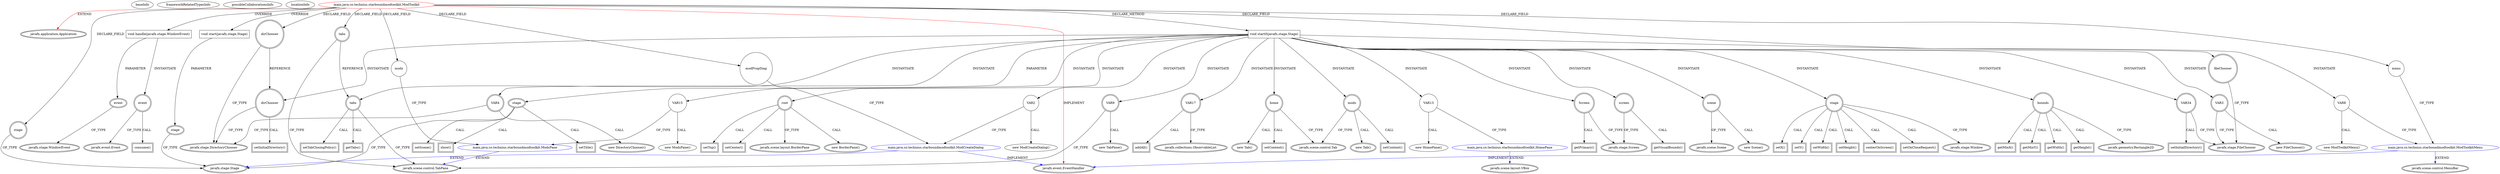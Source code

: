 digraph {
baseInfo[graphId=1421,category="extension_graph",isAnonymous=false,possibleRelation=true]
frameworkRelatedTypesInfo[0="javafx.application.Application",1="javafx.event.EventHandler"]
possibleCollaborationsInfo[0="1421~CLIENT_METHOD_DECLARATION-INSTANTIATION-FIELD_DECLARATION-~javafx.application.Application javafx.event.EventHandler ~javafx.scene.control.MenuBar javafx.event.EventHandler ~false~false",1="1421~CLIENT_METHOD_DECLARATION-INSTANTIATION-FIELD_DECLARATION-~javafx.application.Application javafx.event.EventHandler ~javafx.scene.control.TabPane ~false~false",2="1421~CLIENT_METHOD_DECLARATION-INSTANTIATION-~javafx.application.Application javafx.event.EventHandler ~javafx.scene.layout.VBox ~false~false",3="1421~CLIENT_METHOD_DECLARATION-INSTANTIATION-FIELD_DECLARATION-~javafx.application.Application javafx.event.EventHandler ~javafx.stage.Stage javafx.event.EventHandler ~false~false"]
locationInfo[projectName="Technius-Starbound-Mod-Toolkit",filePath="/Technius-Starbound-Mod-Toolkit/Starbound-Mod-Toolkit-master/src/main/java/co/technius/starboundmodtoolkit/ModToolkit.java",contextSignature="ModToolkit",graphId="1421"]
0[label="main.java.co.technius.starboundmodtoolkit.ModToolkit",vertexType="ROOT_CLIENT_CLASS_DECLARATION",isFrameworkType=false,color=red]
1[label="javafx.application.Application",vertexType="FRAMEWORK_CLASS_TYPE",isFrameworkType=true,peripheries=2]
2[label="javafx.event.EventHandler",vertexType="FRAMEWORK_INTERFACE_TYPE",isFrameworkType=true,peripheries=2]
3[label="dirChooser",vertexType="FIELD_DECLARATION",isFrameworkType=true,peripheries=2,shape=circle]
4[label="javafx.stage.DirectoryChooser",vertexType="FRAMEWORK_CLASS_TYPE",isFrameworkType=true,peripheries=2]
5[label="fileChooser",vertexType="FIELD_DECLARATION",isFrameworkType=true,peripheries=2,shape=circle]
6[label="javafx.stage.FileChooser",vertexType="FRAMEWORK_CLASS_TYPE",isFrameworkType=true,peripheries=2]
7[label="menu",vertexType="FIELD_DECLARATION",isFrameworkType=false,shape=circle]
8[label="main.java.co.technius.starboundmodtoolkit.ModToolkitMenu",vertexType="REFERENCE_CLIENT_CLASS_DECLARATION",isFrameworkType=false,color=blue]
9[label="javafx.scene.control.MenuBar",vertexType="FRAMEWORK_CLASS_TYPE",isFrameworkType=true,peripheries=2]
11[label="modPropDiag",vertexType="FIELD_DECLARATION",isFrameworkType=false,shape=circle]
12[label="main.java.co.technius.starboundmodtoolkit.ModCreateDialog",vertexType="REFERENCE_CLIENT_CLASS_DECLARATION",isFrameworkType=false,color=blue]
13[label="javafx.stage.Stage",vertexType="FRAMEWORK_CLASS_TYPE",isFrameworkType=true,peripheries=2]
15[label="mods",vertexType="FIELD_DECLARATION",isFrameworkType=false,shape=circle]
16[label="main.java.co.technius.starboundmodtoolkit.ModsPane",vertexType="REFERENCE_CLIENT_CLASS_DECLARATION",isFrameworkType=false,color=blue]
17[label="javafx.scene.control.TabPane",vertexType="FRAMEWORK_CLASS_TYPE",isFrameworkType=true,peripheries=2]
18[label="stage",vertexType="FIELD_DECLARATION",isFrameworkType=true,peripheries=2,shape=circle]
20[label="tabs",vertexType="FIELD_DECLARATION",isFrameworkType=true,peripheries=2,shape=circle]
22[label="void start(javafx.stage.Stage)",vertexType="OVERRIDING_METHOD_DECLARATION",isFrameworkType=false,shape=box]
23[label="stage",vertexType="PARAMETER_DECLARATION",isFrameworkType=true,peripheries=2]
25[label="void handle(javafx.stage.WindowEvent)",vertexType="OVERRIDING_METHOD_DECLARATION",isFrameworkType=false,shape=box]
26[label="event",vertexType="PARAMETER_DECLARATION",isFrameworkType=true,peripheries=2]
27[label="javafx.stage.WindowEvent",vertexType="FRAMEWORK_CLASS_TYPE",isFrameworkType=true,peripheries=2]
28[label="event",vertexType="VARIABLE_EXPRESION",isFrameworkType=true,peripheries=2,shape=circle]
30[label="javafx.event.Event",vertexType="FRAMEWORK_CLASS_TYPE",isFrameworkType=true,peripheries=2]
29[label="consume()",vertexType="INSIDE_CALL",isFrameworkType=true,peripheries=2,shape=box]
35[label="void start0(javafx.stage.Stage)",vertexType="CLIENT_METHOD_DECLARATION",isFrameworkType=false,shape=box]
36[label="stage",vertexType="PARAMETER_DECLARATION",isFrameworkType=true,peripheries=2]
39[label="VAR2",vertexType="VARIABLE_EXPRESION",isFrameworkType=false,shape=circle]
38[label="new ModCreateDialog()",vertexType="CONSTRUCTOR_CALL",isFrameworkType=false]
42[label="VAR3",vertexType="VARIABLE_EXPRESION",isFrameworkType=true,peripheries=2,shape=circle]
41[label="new FileChooser()",vertexType="CONSTRUCTOR_CALL",isFrameworkType=true,peripheries=2]
45[label="VAR4",vertexType="VARIABLE_EXPRESION",isFrameworkType=true,peripheries=2,shape=circle]
44[label="new DirectoryChooser()",vertexType="CONSTRUCTOR_CALL",isFrameworkType=true,peripheries=2]
48[label="setTitle()",vertexType="INSIDE_CALL",isFrameworkType=true,peripheries=2,shape=box]
50[label="root",vertexType="VARIABLE_EXPRESION",isFrameworkType=true,peripheries=2,shape=circle]
51[label="javafx.scene.layout.BorderPane",vertexType="FRAMEWORK_CLASS_TYPE",isFrameworkType=true,peripheries=2]
49[label="new BorderPane()",vertexType="CONSTRUCTOR_CALL",isFrameworkType=true,peripheries=2]
53[label="setTop()",vertexType="INSIDE_CALL",isFrameworkType=true,peripheries=2,shape=box]
55[label="VAR8",vertexType="VARIABLE_EXPRESION",isFrameworkType=false,shape=circle]
54[label="new ModToolkitMenu()",vertexType="CONSTRUCTOR_CALL",isFrameworkType=false]
58[label="VAR9",vertexType="VARIABLE_EXPRESION",isFrameworkType=true,peripheries=2,shape=circle]
57[label="new TabPane()",vertexType="CONSTRUCTOR_CALL",isFrameworkType=true,peripheries=2]
60[label="tabs",vertexType="VARIABLE_EXPRESION",isFrameworkType=true,peripheries=2,shape=circle]
61[label="setTabClosingPolicy()",vertexType="INSIDE_CALL",isFrameworkType=true,peripheries=2,shape=box]
64[label="home",vertexType="VARIABLE_EXPRESION",isFrameworkType=true,peripheries=2,shape=circle]
65[label="javafx.scene.control.Tab",vertexType="FRAMEWORK_CLASS_TYPE",isFrameworkType=true,peripheries=2]
63[label="new Tab()",vertexType="CONSTRUCTOR_CALL",isFrameworkType=true,peripheries=2]
67[label="setContent()",vertexType="INSIDE_CALL",isFrameworkType=true,peripheries=2,shape=box]
69[label="VAR13",vertexType="VARIABLE_EXPRESION",isFrameworkType=false,shape=circle]
70[label="main.java.co.technius.starboundmodtoolkit.HomePane",vertexType="REFERENCE_CLIENT_CLASS_DECLARATION",isFrameworkType=false,color=blue]
71[label="javafx.scene.layout.VBox",vertexType="FRAMEWORK_CLASS_TYPE",isFrameworkType=true,peripheries=2]
68[label="new HomePane()",vertexType="CONSTRUCTOR_CALL",isFrameworkType=false]
73[label="mods",vertexType="VARIABLE_EXPRESION",isFrameworkType=true,peripheries=2,shape=circle]
72[label="new Tab()",vertexType="CONSTRUCTOR_CALL",isFrameworkType=true,peripheries=2]
76[label="VAR15",vertexType="VARIABLE_EXPRESION",isFrameworkType=false,shape=circle]
75[label="new ModsPane()",vertexType="CONSTRUCTOR_CALL",isFrameworkType=false]
79[label="setContent()",vertexType="INSIDE_CALL",isFrameworkType=true,peripheries=2,shape=box]
80[label="VAR17",vertexType="VARIABLE_EXPRESION",isFrameworkType=true,peripheries=2,shape=circle]
82[label="javafx.collections.ObservableList",vertexType="FRAMEWORK_INTERFACE_TYPE",isFrameworkType=true,peripheries=2]
81[label="addAll()",vertexType="INSIDE_CALL",isFrameworkType=true,peripheries=2,shape=box]
84[label="getTabs()",vertexType="INSIDE_CALL",isFrameworkType=true,peripheries=2,shape=box]
86[label="setCenter()",vertexType="INSIDE_CALL",isFrameworkType=true,peripheries=2,shape=box]
87[label="Screen",vertexType="VARIABLE_EXPRESION",isFrameworkType=true,peripheries=2,shape=circle]
89[label="javafx.stage.Screen",vertexType="FRAMEWORK_CLASS_TYPE",isFrameworkType=true,peripheries=2]
88[label="getPrimary()",vertexType="INSIDE_CALL",isFrameworkType=true,peripheries=2,shape=box]
90[label="screen",vertexType="VARIABLE_EXPRESION",isFrameworkType=true,peripheries=2,shape=circle]
91[label="getVisualBounds()",vertexType="INSIDE_CALL",isFrameworkType=true,peripheries=2,shape=box]
94[label="scene",vertexType="VARIABLE_EXPRESION",isFrameworkType=true,peripheries=2,shape=circle]
95[label="javafx.scene.Scene",vertexType="FRAMEWORK_CLASS_TYPE",isFrameworkType=true,peripheries=2]
93[label="new Scene()",vertexType="CONSTRUCTOR_CALL",isFrameworkType=true,peripheries=2]
97[label="setScene()",vertexType="INSIDE_CALL",isFrameworkType=true,peripheries=2,shape=box]
98[label="stage",vertexType="VARIABLE_EXPRESION",isFrameworkType=true,peripheries=2,shape=circle]
100[label="javafx.stage.Window",vertexType="FRAMEWORK_CLASS_TYPE",isFrameworkType=true,peripheries=2]
99[label="setX()",vertexType="INSIDE_CALL",isFrameworkType=true,peripheries=2,shape=box]
101[label="bounds",vertexType="VARIABLE_EXPRESION",isFrameworkType=true,peripheries=2,shape=circle]
103[label="javafx.geometry.Rectangle2D",vertexType="FRAMEWORK_CLASS_TYPE",isFrameworkType=true,peripheries=2]
102[label="getMinX()",vertexType="INSIDE_CALL",isFrameworkType=true,peripheries=2,shape=box]
105[label="setY()",vertexType="INSIDE_CALL",isFrameworkType=true,peripheries=2,shape=box]
107[label="getMinY()",vertexType="INSIDE_CALL",isFrameworkType=true,peripheries=2,shape=box]
109[label="setWidth()",vertexType="INSIDE_CALL",isFrameworkType=true,peripheries=2,shape=box]
111[label="getWidth()",vertexType="INSIDE_CALL",isFrameworkType=true,peripheries=2,shape=box]
113[label="setHeight()",vertexType="INSIDE_CALL",isFrameworkType=true,peripheries=2,shape=box]
115[label="getHeight()",vertexType="INSIDE_CALL",isFrameworkType=true,peripheries=2,shape=box]
117[label="centerOnScreen()",vertexType="INSIDE_CALL",isFrameworkType=true,peripheries=2,shape=box]
118[label="dirChooser",vertexType="VARIABLE_EXPRESION",isFrameworkType=true,peripheries=2,shape=circle]
119[label="setInitialDirectory()",vertexType="INSIDE_CALL",isFrameworkType=true,peripheries=2,shape=box]
121[label="VAR34",vertexType="VARIABLE_EXPRESION",isFrameworkType=true,peripheries=2,shape=circle]
122[label="setInitialDirectory()",vertexType="INSIDE_CALL",isFrameworkType=true,peripheries=2,shape=box]
125[label="show()",vertexType="INSIDE_CALL",isFrameworkType=true,peripheries=2,shape=box]
127[label="setOnCloseRequest()",vertexType="INSIDE_CALL",isFrameworkType=true,peripheries=2,shape=box]
0->1[label="EXTEND",color=red]
0->2[label="IMPLEMENT",color=red]
0->3[label="DECLARE_FIELD"]
3->4[label="OF_TYPE"]
0->5[label="DECLARE_FIELD"]
5->6[label="OF_TYPE"]
0->7[label="DECLARE_FIELD"]
8->9[label="EXTEND",color=blue]
8->2[label="IMPLEMENT",color=blue]
7->8[label="OF_TYPE"]
0->11[label="DECLARE_FIELD"]
12->13[label="EXTEND",color=blue]
12->2[label="IMPLEMENT",color=blue]
11->12[label="OF_TYPE"]
0->15[label="DECLARE_FIELD"]
16->17[label="EXTEND",color=blue]
15->16[label="OF_TYPE"]
0->18[label="DECLARE_FIELD"]
18->13[label="OF_TYPE"]
0->20[label="DECLARE_FIELD"]
20->17[label="OF_TYPE"]
0->22[label="OVERRIDE"]
23->13[label="OF_TYPE"]
22->23[label="PARAMETER"]
0->25[label="OVERRIDE"]
26->27[label="OF_TYPE"]
25->26[label="PARAMETER"]
25->28[label="INSTANTIATE"]
28->30[label="OF_TYPE"]
28->29[label="CALL"]
0->35[label="DECLARE_METHOD"]
36->13[label="OF_TYPE"]
35->36[label="PARAMETER"]
35->39[label="INSTANTIATE"]
39->12[label="OF_TYPE"]
39->38[label="CALL"]
35->42[label="INSTANTIATE"]
42->6[label="OF_TYPE"]
42->41[label="CALL"]
35->45[label="INSTANTIATE"]
45->4[label="OF_TYPE"]
45->44[label="CALL"]
36->48[label="CALL"]
35->50[label="INSTANTIATE"]
50->51[label="OF_TYPE"]
50->49[label="CALL"]
50->53[label="CALL"]
35->55[label="INSTANTIATE"]
55->8[label="OF_TYPE"]
55->54[label="CALL"]
35->58[label="INSTANTIATE"]
58->17[label="OF_TYPE"]
58->57[label="CALL"]
35->60[label="INSTANTIATE"]
20->60[label="REFERENCE"]
60->17[label="OF_TYPE"]
60->61[label="CALL"]
35->64[label="INSTANTIATE"]
64->65[label="OF_TYPE"]
64->63[label="CALL"]
64->67[label="CALL"]
35->69[label="INSTANTIATE"]
70->71[label="EXTEND",color=blue]
69->70[label="OF_TYPE"]
69->68[label="CALL"]
35->73[label="INSTANTIATE"]
73->65[label="OF_TYPE"]
73->72[label="CALL"]
35->76[label="INSTANTIATE"]
76->16[label="OF_TYPE"]
76->75[label="CALL"]
73->79[label="CALL"]
35->80[label="INSTANTIATE"]
80->82[label="OF_TYPE"]
80->81[label="CALL"]
60->84[label="CALL"]
50->86[label="CALL"]
35->87[label="INSTANTIATE"]
87->89[label="OF_TYPE"]
87->88[label="CALL"]
35->90[label="INSTANTIATE"]
90->89[label="OF_TYPE"]
90->91[label="CALL"]
35->94[label="INSTANTIATE"]
94->95[label="OF_TYPE"]
94->93[label="CALL"]
36->97[label="CALL"]
35->98[label="INSTANTIATE"]
98->100[label="OF_TYPE"]
98->99[label="CALL"]
35->101[label="INSTANTIATE"]
101->103[label="OF_TYPE"]
101->102[label="CALL"]
98->105[label="CALL"]
101->107[label="CALL"]
98->109[label="CALL"]
101->111[label="CALL"]
98->113[label="CALL"]
101->115[label="CALL"]
98->117[label="CALL"]
35->118[label="INSTANTIATE"]
3->118[label="REFERENCE"]
118->4[label="OF_TYPE"]
118->119[label="CALL"]
35->121[label="INSTANTIATE"]
121->6[label="OF_TYPE"]
121->122[label="CALL"]
36->125[label="CALL"]
98->127[label="CALL"]
}

